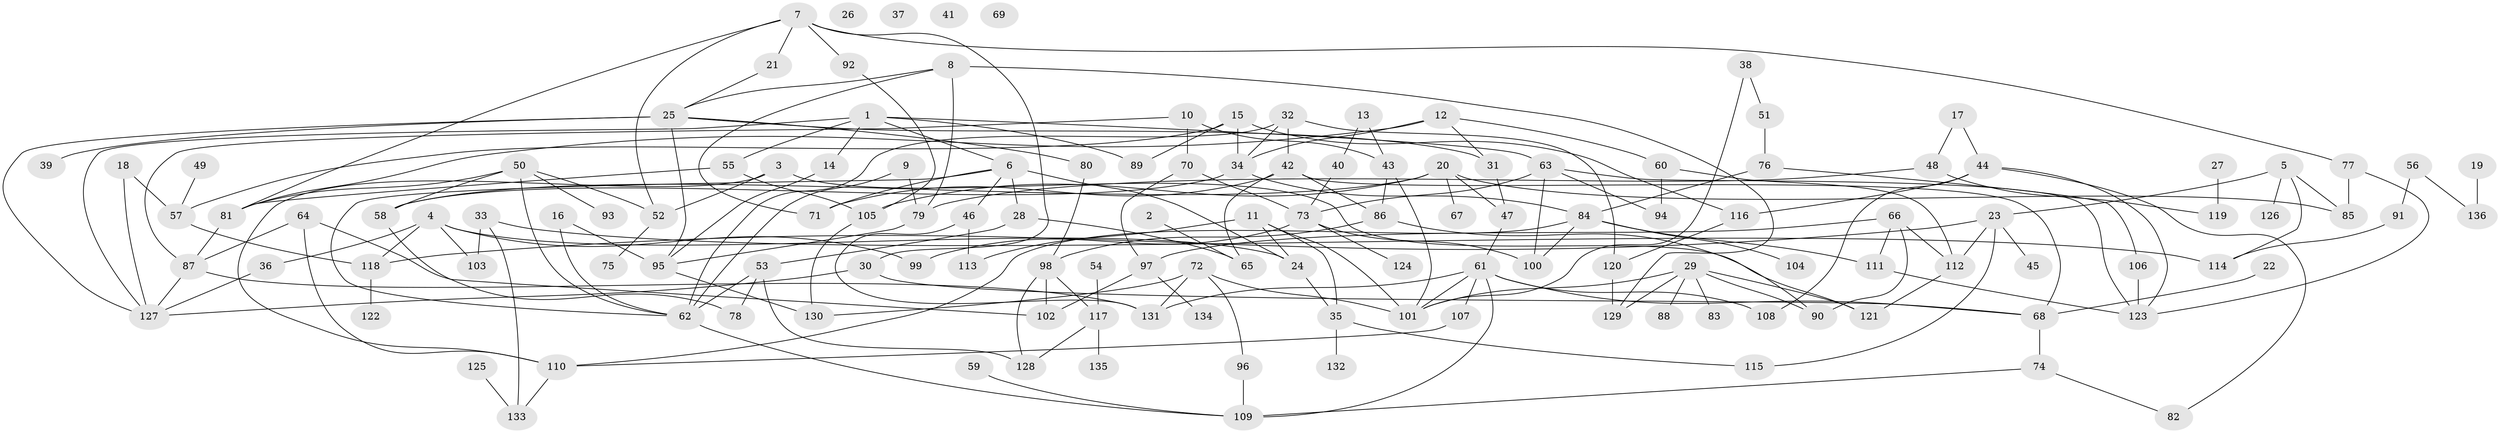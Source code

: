 // coarse degree distribution, {15: 0.018518518518518517, 2: 0.14814814814814814, 4: 0.14814814814814814, 5: 0.14814814814814814, 8: 0.05555555555555555, 6: 0.037037037037037035, 10: 0.018518518518518517, 13: 0.018518518518518517, 3: 0.09259259259259259, 1: 0.16666666666666666, 16: 0.018518518518518517, 7: 0.037037037037037035, 0: 0.07407407407407407, 12: 0.018518518518518517}
// Generated by graph-tools (version 1.1) at 2025/16/03/04/25 18:16:31]
// undirected, 136 vertices, 207 edges
graph export_dot {
graph [start="1"]
  node [color=gray90,style=filled];
  1;
  2;
  3;
  4;
  5;
  6;
  7;
  8;
  9;
  10;
  11;
  12;
  13;
  14;
  15;
  16;
  17;
  18;
  19;
  20;
  21;
  22;
  23;
  24;
  25;
  26;
  27;
  28;
  29;
  30;
  31;
  32;
  33;
  34;
  35;
  36;
  37;
  38;
  39;
  40;
  41;
  42;
  43;
  44;
  45;
  46;
  47;
  48;
  49;
  50;
  51;
  52;
  53;
  54;
  55;
  56;
  57;
  58;
  59;
  60;
  61;
  62;
  63;
  64;
  65;
  66;
  67;
  68;
  69;
  70;
  71;
  72;
  73;
  74;
  75;
  76;
  77;
  78;
  79;
  80;
  81;
  82;
  83;
  84;
  85;
  86;
  87;
  88;
  89;
  90;
  91;
  92;
  93;
  94;
  95;
  96;
  97;
  98;
  99;
  100;
  101;
  102;
  103;
  104;
  105;
  106;
  107;
  108;
  109;
  110;
  111;
  112;
  113;
  114;
  115;
  116;
  117;
  118;
  119;
  120;
  121;
  122;
  123;
  124;
  125;
  126;
  127;
  128;
  129;
  130;
  131;
  132;
  133;
  134;
  135;
  136;
  1 -- 6;
  1 -- 14;
  1 -- 55;
  1 -- 63;
  1 -- 89;
  1 -- 127;
  2 -- 65;
  3 -- 52;
  3 -- 110;
  3 -- 121;
  4 -- 24;
  4 -- 36;
  4 -- 99;
  4 -- 103;
  4 -- 118;
  5 -- 23;
  5 -- 85;
  5 -- 114;
  5 -- 126;
  6 -- 24;
  6 -- 28;
  6 -- 46;
  6 -- 62;
  6 -- 71;
  7 -- 21;
  7 -- 30;
  7 -- 52;
  7 -- 77;
  7 -- 81;
  7 -- 92;
  8 -- 25;
  8 -- 71;
  8 -- 79;
  8 -- 129;
  9 -- 62;
  9 -- 79;
  10 -- 43;
  10 -- 70;
  10 -- 87;
  11 -- 24;
  11 -- 35;
  11 -- 101;
  11 -- 113;
  12 -- 31;
  12 -- 34;
  12 -- 60;
  12 -- 81;
  13 -- 40;
  13 -- 43;
  14 -- 95;
  15 -- 34;
  15 -- 57;
  15 -- 89;
  15 -- 116;
  16 -- 62;
  16 -- 95;
  17 -- 44;
  17 -- 48;
  18 -- 57;
  18 -- 127;
  19 -- 136;
  20 -- 47;
  20 -- 58;
  20 -- 67;
  20 -- 85;
  20 -- 105;
  21 -- 25;
  22 -- 68;
  23 -- 45;
  23 -- 112;
  23 -- 115;
  23 -- 118;
  24 -- 35;
  25 -- 31;
  25 -- 39;
  25 -- 80;
  25 -- 95;
  25 -- 127;
  27 -- 119;
  28 -- 53;
  28 -- 65;
  29 -- 83;
  29 -- 88;
  29 -- 90;
  29 -- 101;
  29 -- 121;
  29 -- 129;
  30 -- 68;
  30 -- 127;
  31 -- 47;
  32 -- 34;
  32 -- 42;
  32 -- 62;
  32 -- 120;
  33 -- 103;
  33 -- 114;
  33 -- 133;
  34 -- 58;
  34 -- 84;
  35 -- 115;
  35 -- 132;
  36 -- 127;
  38 -- 51;
  38 -- 101;
  40 -- 73;
  42 -- 65;
  42 -- 68;
  42 -- 71;
  42 -- 86;
  43 -- 86;
  43 -- 101;
  44 -- 82;
  44 -- 108;
  44 -- 116;
  44 -- 123;
  46 -- 113;
  46 -- 131;
  47 -- 61;
  48 -- 79;
  48 -- 119;
  49 -- 57;
  50 -- 52;
  50 -- 58;
  50 -- 62;
  50 -- 81;
  50 -- 93;
  51 -- 76;
  52 -- 75;
  53 -- 62;
  53 -- 78;
  53 -- 128;
  54 -- 117;
  55 -- 81;
  55 -- 105;
  56 -- 91;
  56 -- 136;
  57 -- 118;
  58 -- 78;
  59 -- 109;
  60 -- 94;
  60 -- 112;
  61 -- 68;
  61 -- 101;
  61 -- 107;
  61 -- 108;
  61 -- 109;
  61 -- 131;
  62 -- 109;
  63 -- 73;
  63 -- 94;
  63 -- 100;
  63 -- 123;
  64 -- 87;
  64 -- 102;
  64 -- 110;
  66 -- 90;
  66 -- 97;
  66 -- 111;
  66 -- 112;
  68 -- 74;
  70 -- 73;
  70 -- 97;
  72 -- 96;
  72 -- 101;
  72 -- 130;
  72 -- 131;
  73 -- 99;
  73 -- 100;
  73 -- 124;
  74 -- 82;
  74 -- 109;
  76 -- 84;
  76 -- 106;
  77 -- 85;
  77 -- 123;
  79 -- 95;
  80 -- 98;
  81 -- 87;
  84 -- 100;
  84 -- 104;
  84 -- 110;
  84 -- 111;
  86 -- 90;
  86 -- 98;
  87 -- 127;
  87 -- 131;
  91 -- 114;
  92 -- 105;
  95 -- 130;
  96 -- 109;
  97 -- 102;
  97 -- 134;
  98 -- 102;
  98 -- 117;
  98 -- 128;
  105 -- 130;
  106 -- 123;
  107 -- 110;
  110 -- 133;
  111 -- 123;
  112 -- 121;
  116 -- 120;
  117 -- 128;
  117 -- 135;
  118 -- 122;
  120 -- 129;
  125 -- 133;
}
